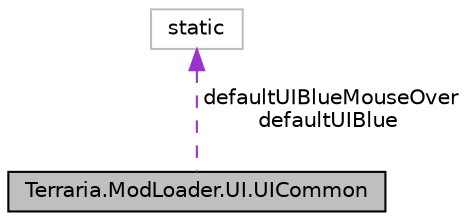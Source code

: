 digraph "Terraria.ModLoader.UI.UICommon"
{
  edge [fontname="Helvetica",fontsize="10",labelfontname="Helvetica",labelfontsize="10"];
  node [fontname="Helvetica",fontsize="10",shape=record];
  Node1 [label="Terraria.ModLoader.UI.UICommon",height=0.2,width=0.4,color="black", fillcolor="grey75", style="filled", fontcolor="black"];
  Node2 -> Node1 [dir="back",color="darkorchid3",fontsize="10",style="dashed",label=" defaultUIBlueMouseOver\ndefaultUIBlue" ,fontname="Helvetica"];
  Node2 [label="static",height=0.2,width=0.4,color="grey75", fillcolor="white", style="filled"];
}
